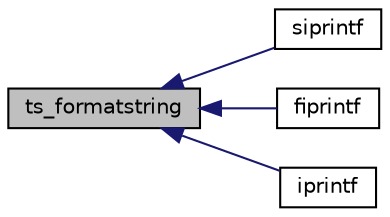 digraph "ts_formatstring"
{
  edge [fontname="Helvetica",fontsize="10",labelfontname="Helvetica",labelfontsize="10"];
  node [fontname="Helvetica",fontsize="10",shape=record];
  rankdir="LR";
  Node24 [label="ts_formatstring",height=0.2,width=0.4,color="black", fillcolor="grey75", style="filled", fontcolor="black"];
  Node24 -> Node25 [dir="back",color="midnightblue",fontsize="10",style="solid",fontname="Helvetica"];
  Node25 [label="siprintf",height=0.2,width=0.4,color="black", fillcolor="white", style="filled",URL="$tiny__printf_8c.html#a3361dee588706116cc559feb3e8aa295"];
  Node24 -> Node26 [dir="back",color="midnightblue",fontsize="10",style="solid",fontname="Helvetica"];
  Node26 [label="fiprintf",height=0.2,width=0.4,color="black", fillcolor="white", style="filled",URL="$tiny__printf_8c.html#a589431508eafb525a1bf8610e23868dd"];
  Node24 -> Node27 [dir="back",color="midnightblue",fontsize="10",style="solid",fontname="Helvetica"];
  Node27 [label="iprintf",height=0.2,width=0.4,color="black", fillcolor="white", style="filled",URL="$tiny__printf_8c.html#a3d46cb8e4ff4993263b4deb4aa0b48d8"];
}
